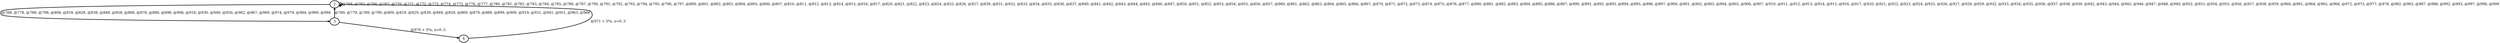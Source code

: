 digraph G {
        node [style=rounded, penwidth=3, fontsize=20, shape=oval];
        "2" -> "2" [label="@764, @765, @766, @767, @770, @771, @772, @773, @774, @775, @776, @777, @780, @781, @782, @783, @784, @785, @786, @787, @790, @791, @792, @793, @794, @795, @796, @797, @800, @801, @802, @803, @804, @805, @806, @807, @810, @811, @812, @813, @814, @815, @816, @817, @820, @821, @822, @823, @824, @825, @826, @827, @830, @831, @832, @833, @834, @835, @836, @837, @840, @841, @842, @843, @844, @845, @846, @847, @850, @851, @852, @853, @854, @855, @856, @857, @860, @861, @862, @863, @864, @865, @866, @867, @870, @871, @872, @873, @874, @875, @876, @877, @880, @881, @882, @883, @884, @885, @886, @887, @890, @891, @892, @893, @894, @895, @896, @897, @900, @901, @902, @903, @904, @905, @906, @907, @910, @911, @912, @913, @914, @915, @916, @917, @920, @921, @922, @923, @924, @925, @926, @927, @928, @929, @932, @933, @934, @935, @936, @937, @938, @939, @942, @943, @944, @945, @946, @947, @948, @949, @952, @953, @954, @955, @956, @957, @958, @959, @960, @961, @964, @965, @966, @972, @973, @977, @978, @982, @983, @987, @988, @992, @993, @997, @998, @999", color=black,arrowsize=1,style=bold,penwidth=3,fontsize=20];
"2" -> "3" [label="@768, @778, @788, @798, @808, @818, @828, @838, @848, @858, @868, @878, @888, @898, @908, @918, @930, @940, @950, @962, @967, @969, @974, @979, @984, @989, @994", color=black,arrowsize=1,style=bold,penwidth=3,fontsize=20];
"3" -> "2" [label="@769, @779, @789, @799, @809, @819, @829, @839, @849, @859, @869, @879, @889, @899, @909, @919, @931, @941, @951, @963, @968", color=black,arrowsize=1,style=bold,penwidth=3,fontsize=20];
"3" -> "4" [label="@970 + 5*n, n=0..5", color=black,arrowsize=1,style=bold,penwidth=3,fontsize=20];
"4" -> "2" [label="@971 + 5*n, n=0..5", color=black,arrowsize=1,style=bold,penwidth=3,fontsize=20];
}
